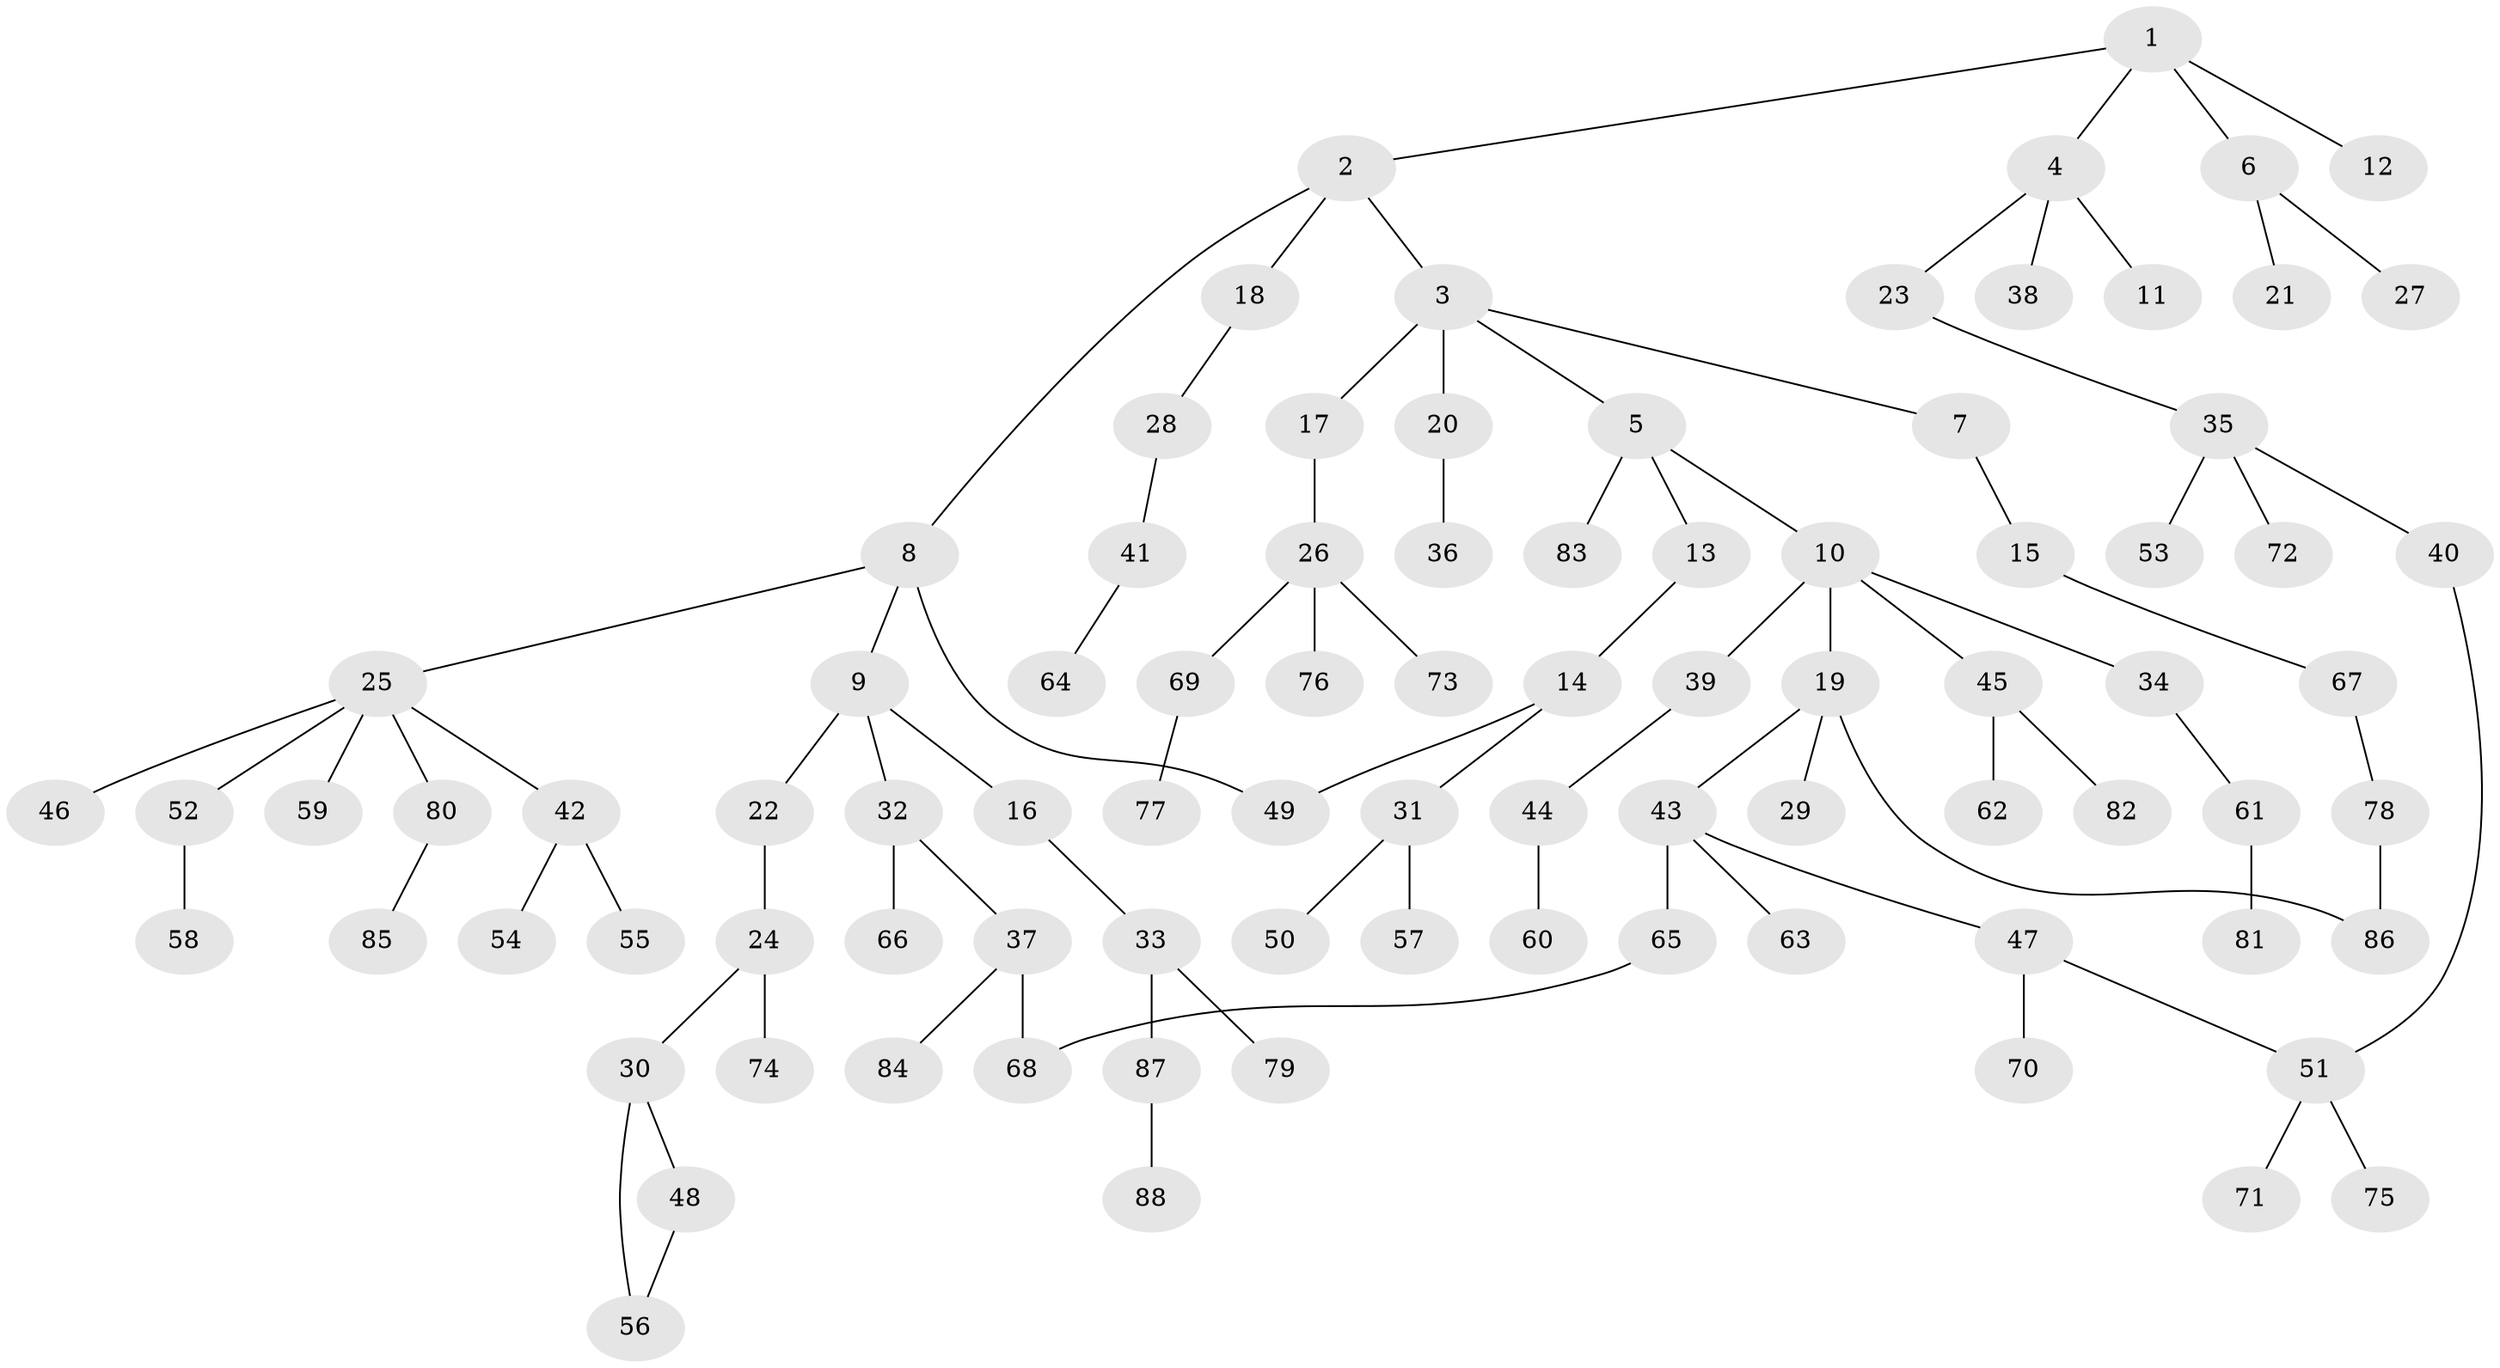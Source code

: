 // coarse degree distribution, {7: 0.022727272727272728, 5: 0.022727272727272728, 4: 0.09090909090909091, 3: 0.045454545454545456, 2: 0.38636363636363635, 8: 0.022727272727272728, 1: 0.4090909090909091}
// Generated by graph-tools (version 1.1) at 2025/16/03/04/25 18:16:54]
// undirected, 88 vertices, 92 edges
graph export_dot {
graph [start="1"]
  node [color=gray90,style=filled];
  1;
  2;
  3;
  4;
  5;
  6;
  7;
  8;
  9;
  10;
  11;
  12;
  13;
  14;
  15;
  16;
  17;
  18;
  19;
  20;
  21;
  22;
  23;
  24;
  25;
  26;
  27;
  28;
  29;
  30;
  31;
  32;
  33;
  34;
  35;
  36;
  37;
  38;
  39;
  40;
  41;
  42;
  43;
  44;
  45;
  46;
  47;
  48;
  49;
  50;
  51;
  52;
  53;
  54;
  55;
  56;
  57;
  58;
  59;
  60;
  61;
  62;
  63;
  64;
  65;
  66;
  67;
  68;
  69;
  70;
  71;
  72;
  73;
  74;
  75;
  76;
  77;
  78;
  79;
  80;
  81;
  82;
  83;
  84;
  85;
  86;
  87;
  88;
  1 -- 2;
  1 -- 4;
  1 -- 6;
  1 -- 12;
  2 -- 3;
  2 -- 8;
  2 -- 18;
  3 -- 5;
  3 -- 7;
  3 -- 17;
  3 -- 20;
  4 -- 11;
  4 -- 23;
  4 -- 38;
  5 -- 10;
  5 -- 13;
  5 -- 83;
  6 -- 21;
  6 -- 27;
  7 -- 15;
  8 -- 9;
  8 -- 25;
  8 -- 49;
  9 -- 16;
  9 -- 22;
  9 -- 32;
  10 -- 19;
  10 -- 34;
  10 -- 39;
  10 -- 45;
  13 -- 14;
  14 -- 31;
  14 -- 49;
  15 -- 67;
  16 -- 33;
  17 -- 26;
  18 -- 28;
  19 -- 29;
  19 -- 43;
  19 -- 86;
  20 -- 36;
  22 -- 24;
  23 -- 35;
  24 -- 30;
  24 -- 74;
  25 -- 42;
  25 -- 46;
  25 -- 52;
  25 -- 59;
  25 -- 80;
  26 -- 69;
  26 -- 73;
  26 -- 76;
  28 -- 41;
  30 -- 48;
  30 -- 56;
  31 -- 50;
  31 -- 57;
  32 -- 37;
  32 -- 66;
  33 -- 79;
  33 -- 87;
  34 -- 61;
  35 -- 40;
  35 -- 53;
  35 -- 72;
  37 -- 84;
  37 -- 68;
  39 -- 44;
  40 -- 51;
  41 -- 64;
  42 -- 54;
  42 -- 55;
  43 -- 47;
  43 -- 63;
  43 -- 65;
  44 -- 60;
  45 -- 62;
  45 -- 82;
  47 -- 70;
  47 -- 51;
  48 -- 56;
  51 -- 71;
  51 -- 75;
  52 -- 58;
  61 -- 81;
  65 -- 68;
  67 -- 78;
  69 -- 77;
  78 -- 86;
  80 -- 85;
  87 -- 88;
}
